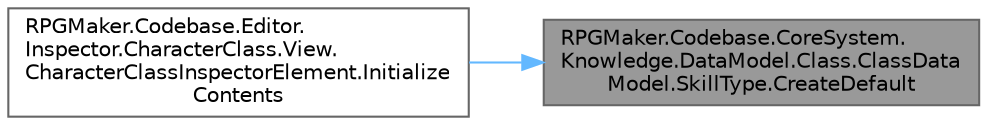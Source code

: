 digraph "RPGMaker.Codebase.CoreSystem.Knowledge.DataModel.Class.ClassDataModel.SkillType.CreateDefault"
{
 // LATEX_PDF_SIZE
  bgcolor="transparent";
  edge [fontname=Helvetica,fontsize=10,labelfontname=Helvetica,labelfontsize=10];
  node [fontname=Helvetica,fontsize=10,shape=box,height=0.2,width=0.4];
  rankdir="RL";
  Node1 [id="Node000001",label="RPGMaker.Codebase.CoreSystem.\lKnowledge.DataModel.Class.ClassData\lModel.SkillType.CreateDefault",height=0.2,width=0.4,color="gray40", fillcolor="grey60", style="filled", fontcolor="black",tooltip="😁 既定値作成"];
  Node1 -> Node2 [id="edge1_Node000001_Node000002",dir="back",color="steelblue1",style="solid",tooltip=" "];
  Node2 [id="Node000002",label="RPGMaker.Codebase.Editor.\lInspector.CharacterClass.View.\lCharacterClassInspectorElement.Initialize\lContents",height=0.2,width=0.4,color="grey40", fillcolor="white", style="filled",URL="$d5/d11/class_r_p_g_maker_1_1_codebase_1_1_editor_1_1_inspector_1_1_character_class_1_1_view_1_1_character_class_inspector_element.html#adf83ee16286d40e94532a025bd80e2b4",tooltip="😁 初期化処理"];
}
